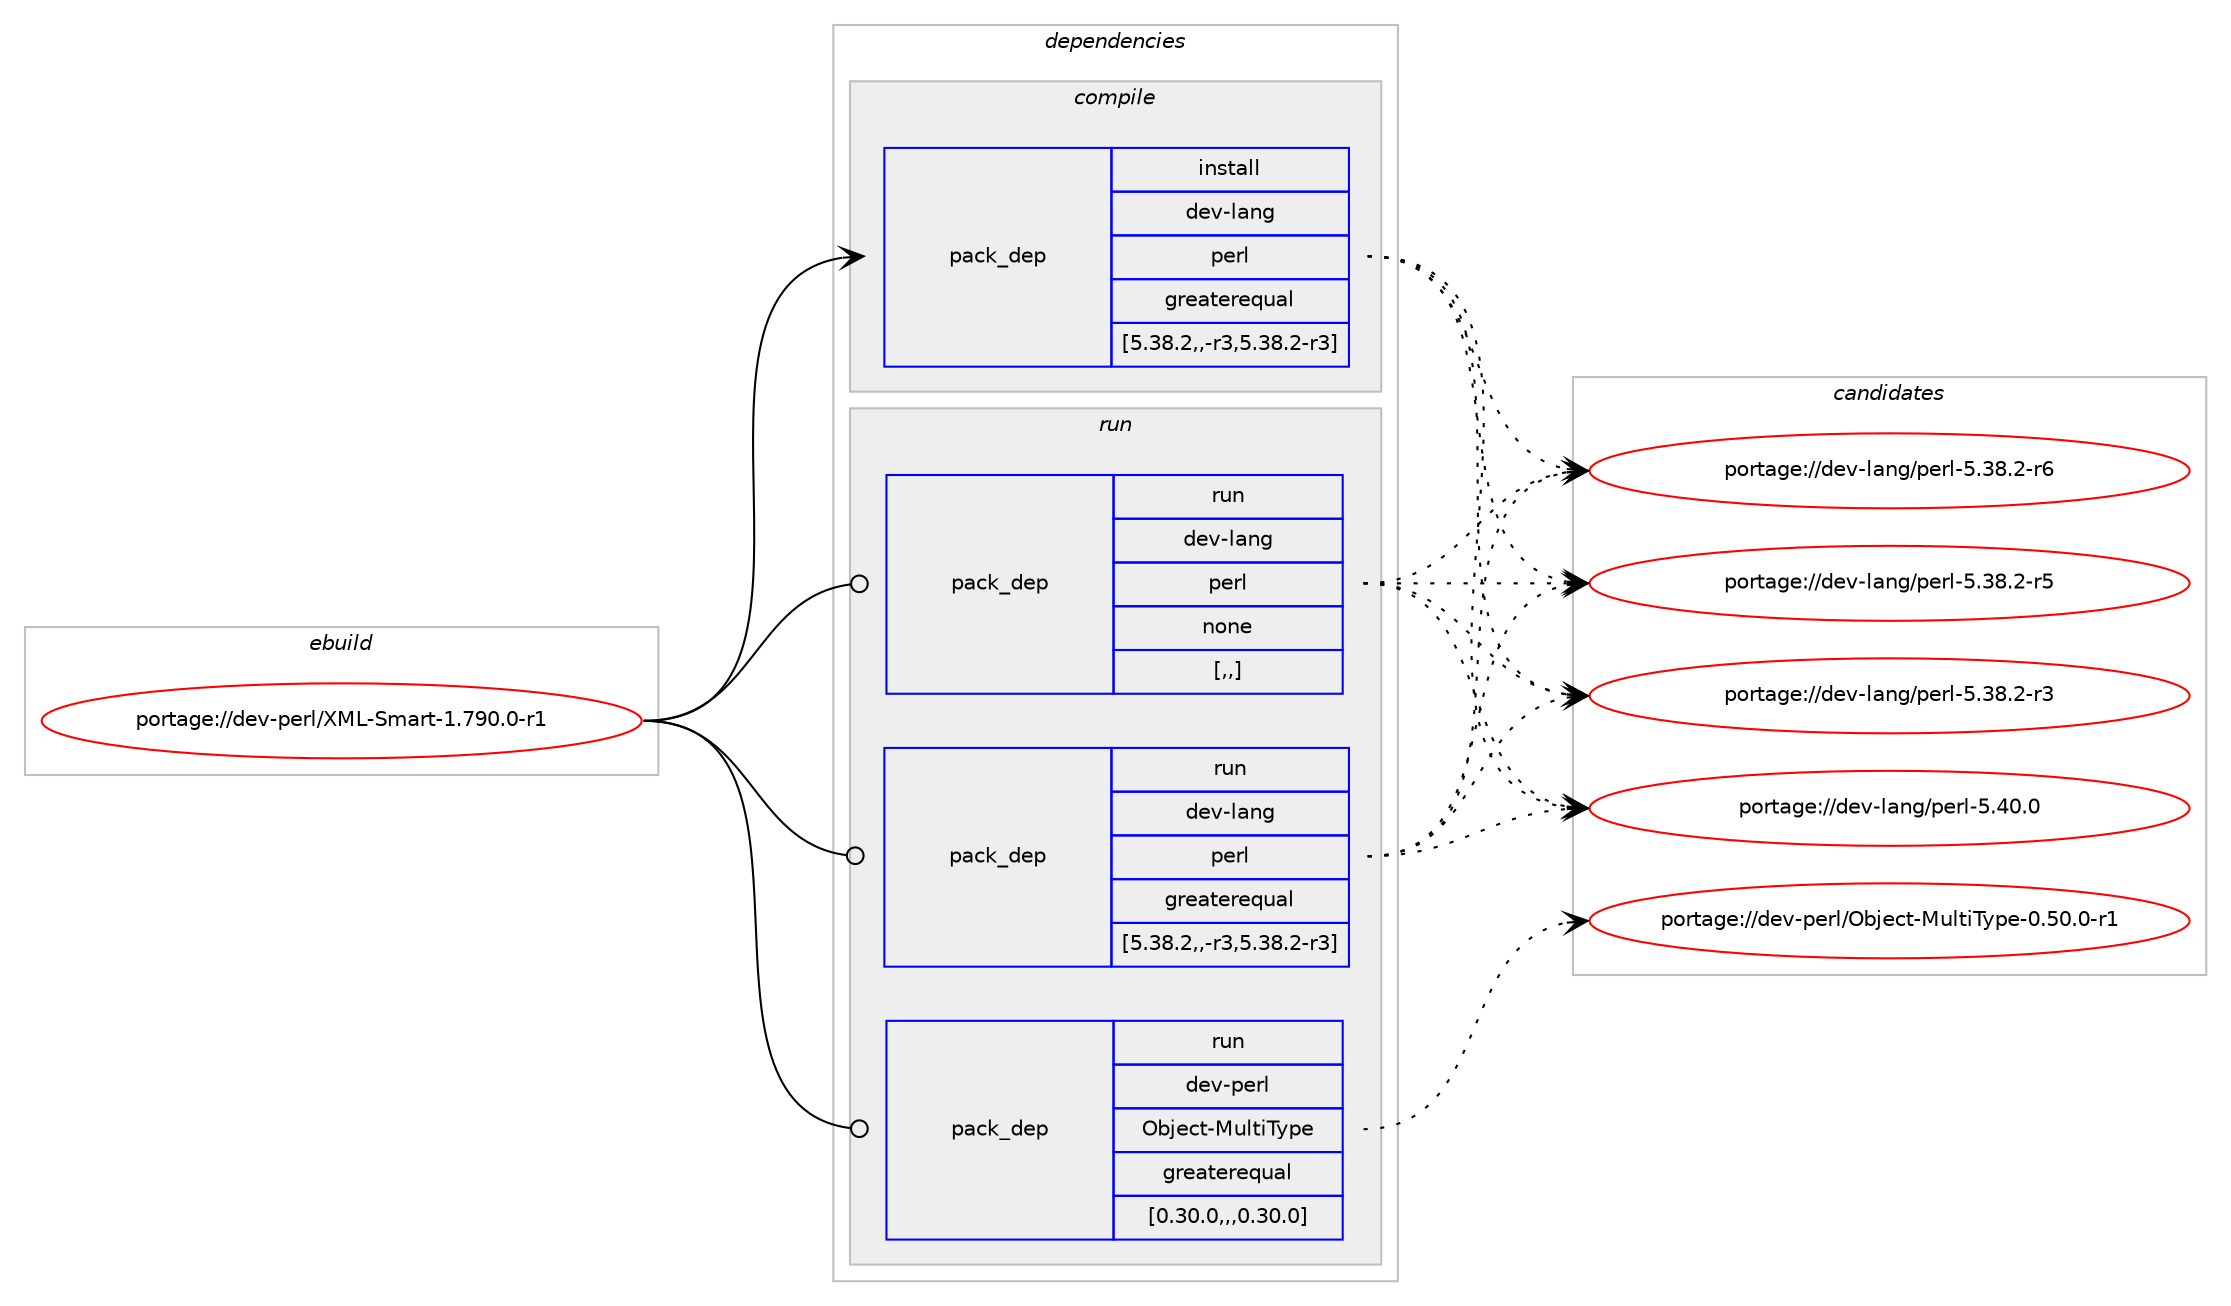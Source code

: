 digraph prolog {

# *************
# Graph options
# *************

newrank=true;
concentrate=true;
compound=true;
graph [rankdir=LR,fontname=Helvetica,fontsize=10,ranksep=1.5];#, ranksep=2.5, nodesep=0.2];
edge  [arrowhead=vee];
node  [fontname=Helvetica,fontsize=10];

# **********
# The ebuild
# **********

subgraph cluster_leftcol {
color=gray;
label=<<i>ebuild</i>>;
id [label="portage://dev-perl/XML-Smart-1.790.0-r1", color=red, width=4, href="../dev-perl/XML-Smart-1.790.0-r1.svg"];
}

# ****************
# The dependencies
# ****************

subgraph cluster_midcol {
color=gray;
label=<<i>dependencies</i>>;
subgraph cluster_compile {
fillcolor="#eeeeee";
style=filled;
label=<<i>compile</i>>;
subgraph pack468352 {
dependency633488 [label=<<TABLE BORDER="0" CELLBORDER="1" CELLSPACING="0" CELLPADDING="4" WIDTH="220"><TR><TD ROWSPAN="6" CELLPADDING="30">pack_dep</TD></TR><TR><TD WIDTH="110">install</TD></TR><TR><TD>dev-lang</TD></TR><TR><TD>perl</TD></TR><TR><TD>greaterequal</TD></TR><TR><TD>[5.38.2,,-r3,5.38.2-r3]</TD></TR></TABLE>>, shape=none, color=blue];
}
id:e -> dependency633488:w [weight=20,style="solid",arrowhead="vee"];
}
subgraph cluster_compileandrun {
fillcolor="#eeeeee";
style=filled;
label=<<i>compile and run</i>>;
}
subgraph cluster_run {
fillcolor="#eeeeee";
style=filled;
label=<<i>run</i>>;
subgraph pack468353 {
dependency633489 [label=<<TABLE BORDER="0" CELLBORDER="1" CELLSPACING="0" CELLPADDING="4" WIDTH="220"><TR><TD ROWSPAN="6" CELLPADDING="30">pack_dep</TD></TR><TR><TD WIDTH="110">run</TD></TR><TR><TD>dev-lang</TD></TR><TR><TD>perl</TD></TR><TR><TD>greaterequal</TD></TR><TR><TD>[5.38.2,,-r3,5.38.2-r3]</TD></TR></TABLE>>, shape=none, color=blue];
}
id:e -> dependency633489:w [weight=20,style="solid",arrowhead="odot"];
subgraph pack468354 {
dependency633490 [label=<<TABLE BORDER="0" CELLBORDER="1" CELLSPACING="0" CELLPADDING="4" WIDTH="220"><TR><TD ROWSPAN="6" CELLPADDING="30">pack_dep</TD></TR><TR><TD WIDTH="110">run</TD></TR><TR><TD>dev-lang</TD></TR><TR><TD>perl</TD></TR><TR><TD>none</TD></TR><TR><TD>[,,]</TD></TR></TABLE>>, shape=none, color=blue];
}
id:e -> dependency633490:w [weight=20,style="solid",arrowhead="odot"];
subgraph pack468355 {
dependency633491 [label=<<TABLE BORDER="0" CELLBORDER="1" CELLSPACING="0" CELLPADDING="4" WIDTH="220"><TR><TD ROWSPAN="6" CELLPADDING="30">pack_dep</TD></TR><TR><TD WIDTH="110">run</TD></TR><TR><TD>dev-perl</TD></TR><TR><TD>Object-MultiType</TD></TR><TR><TD>greaterequal</TD></TR><TR><TD>[0.30.0,,,0.30.0]</TD></TR></TABLE>>, shape=none, color=blue];
}
id:e -> dependency633491:w [weight=20,style="solid",arrowhead="odot"];
}
}

# **************
# The candidates
# **************

subgraph cluster_choices {
rank=same;
color=gray;
label=<<i>candidates</i>>;

subgraph choice468352 {
color=black;
nodesep=1;
choice10010111845108971101034711210111410845534652484648 [label="portage://dev-lang/perl-5.40.0", color=red, width=4,href="../dev-lang/perl-5.40.0.svg"];
choice100101118451089711010347112101114108455346515646504511454 [label="portage://dev-lang/perl-5.38.2-r6", color=red, width=4,href="../dev-lang/perl-5.38.2-r6.svg"];
choice100101118451089711010347112101114108455346515646504511453 [label="portage://dev-lang/perl-5.38.2-r5", color=red, width=4,href="../dev-lang/perl-5.38.2-r5.svg"];
choice100101118451089711010347112101114108455346515646504511451 [label="portage://dev-lang/perl-5.38.2-r3", color=red, width=4,href="../dev-lang/perl-5.38.2-r3.svg"];
dependency633488:e -> choice10010111845108971101034711210111410845534652484648:w [style=dotted,weight="100"];
dependency633488:e -> choice100101118451089711010347112101114108455346515646504511454:w [style=dotted,weight="100"];
dependency633488:e -> choice100101118451089711010347112101114108455346515646504511453:w [style=dotted,weight="100"];
dependency633488:e -> choice100101118451089711010347112101114108455346515646504511451:w [style=dotted,weight="100"];
}
subgraph choice468353 {
color=black;
nodesep=1;
choice10010111845108971101034711210111410845534652484648 [label="portage://dev-lang/perl-5.40.0", color=red, width=4,href="../dev-lang/perl-5.40.0.svg"];
choice100101118451089711010347112101114108455346515646504511454 [label="portage://dev-lang/perl-5.38.2-r6", color=red, width=4,href="../dev-lang/perl-5.38.2-r6.svg"];
choice100101118451089711010347112101114108455346515646504511453 [label="portage://dev-lang/perl-5.38.2-r5", color=red, width=4,href="../dev-lang/perl-5.38.2-r5.svg"];
choice100101118451089711010347112101114108455346515646504511451 [label="portage://dev-lang/perl-5.38.2-r3", color=red, width=4,href="../dev-lang/perl-5.38.2-r3.svg"];
dependency633489:e -> choice10010111845108971101034711210111410845534652484648:w [style=dotted,weight="100"];
dependency633489:e -> choice100101118451089711010347112101114108455346515646504511454:w [style=dotted,weight="100"];
dependency633489:e -> choice100101118451089711010347112101114108455346515646504511453:w [style=dotted,weight="100"];
dependency633489:e -> choice100101118451089711010347112101114108455346515646504511451:w [style=dotted,weight="100"];
}
subgraph choice468354 {
color=black;
nodesep=1;
choice10010111845108971101034711210111410845534652484648 [label="portage://dev-lang/perl-5.40.0", color=red, width=4,href="../dev-lang/perl-5.40.0.svg"];
choice100101118451089711010347112101114108455346515646504511454 [label="portage://dev-lang/perl-5.38.2-r6", color=red, width=4,href="../dev-lang/perl-5.38.2-r6.svg"];
choice100101118451089711010347112101114108455346515646504511453 [label="portage://dev-lang/perl-5.38.2-r5", color=red, width=4,href="../dev-lang/perl-5.38.2-r5.svg"];
choice100101118451089711010347112101114108455346515646504511451 [label="portage://dev-lang/perl-5.38.2-r3", color=red, width=4,href="../dev-lang/perl-5.38.2-r3.svg"];
dependency633490:e -> choice10010111845108971101034711210111410845534652484648:w [style=dotted,weight="100"];
dependency633490:e -> choice100101118451089711010347112101114108455346515646504511454:w [style=dotted,weight="100"];
dependency633490:e -> choice100101118451089711010347112101114108455346515646504511453:w [style=dotted,weight="100"];
dependency633490:e -> choice100101118451089711010347112101114108455346515646504511451:w [style=dotted,weight="100"];
}
subgraph choice468355 {
color=black;
nodesep=1;
choice1001011184511210111410847799810610199116457711710811610584121112101454846534846484511449 [label="portage://dev-perl/Object-MultiType-0.50.0-r1", color=red, width=4,href="../dev-perl/Object-MultiType-0.50.0-r1.svg"];
dependency633491:e -> choice1001011184511210111410847799810610199116457711710811610584121112101454846534846484511449:w [style=dotted,weight="100"];
}
}

}

